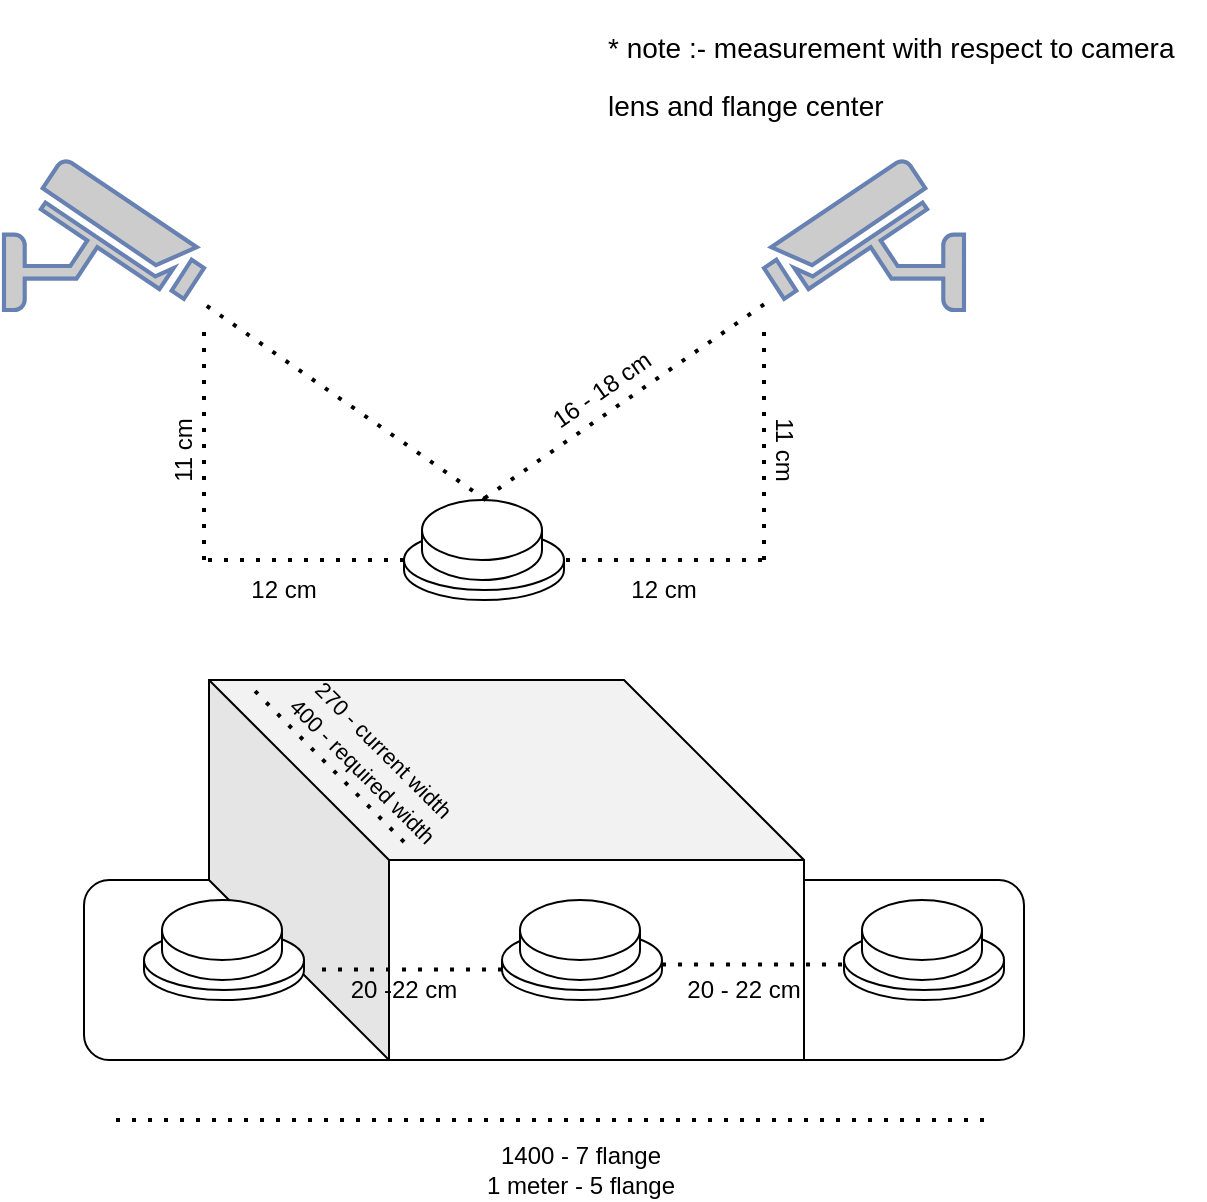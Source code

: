 <mxfile version="24.7.8">
  <diagram name="Page-1" id="SfYdA7TOwAnrUE7O5l29">
    <mxGraphModel dx="1259" dy="693" grid="1" gridSize="10" guides="1" tooltips="1" connect="1" arrows="1" fold="1" page="1" pageScale="1" pageWidth="850" pageHeight="1100" math="0" shadow="0">
      <root>
        <mxCell id="0" />
        <mxCell id="1" parent="0" />
        <mxCell id="REHhDcoCtPvut-7gz7iE-1" value="" style="fontColor=#0066CC;verticalAlign=top;verticalLabelPosition=bottom;labelPosition=center;align=center;html=1;outlineConnect=0;fillColor=#CCCCCC;strokeColor=#6881B3;gradientColor=none;gradientDirection=north;strokeWidth=2;shape=mxgraph.networks.security_camera;rotation=0;" vertex="1" parent="1">
          <mxGeometry x="199.998" y="239.995" width="100" height="75" as="geometry" />
        </mxCell>
        <mxCell id="REHhDcoCtPvut-7gz7iE-2" value="" style="fontColor=#0066CC;verticalAlign=top;verticalLabelPosition=bottom;labelPosition=center;align=center;html=1;outlineConnect=0;fillColor=#CCCCCC;strokeColor=#6881B3;gradientColor=none;gradientDirection=north;strokeWidth=2;shape=mxgraph.networks.security_camera;rotation=0;flipH=1;" vertex="1" parent="1">
          <mxGeometry x="579.998" y="239.995" width="100" height="75" as="geometry" />
        </mxCell>
        <mxCell id="REHhDcoCtPvut-7gz7iE-4" value="" style="shape=cylinder3;whiteSpace=wrap;html=1;boundedLbl=1;backgroundOutline=1;size=15;" vertex="1" parent="1">
          <mxGeometry x="400" y="425" width="80" height="35.06" as="geometry" />
        </mxCell>
        <mxCell id="REHhDcoCtPvut-7gz7iE-5" value="" style="shape=cylinder3;whiteSpace=wrap;html=1;boundedLbl=1;backgroundOutline=1;size=15;" vertex="1" parent="1">
          <mxGeometry x="409" y="410" width="60" height="40" as="geometry" />
        </mxCell>
        <mxCell id="REHhDcoCtPvut-7gz7iE-6" value="" style="endArrow=none;dashed=1;html=1;dashPattern=1 3;strokeWidth=2;rounded=0;exitX=0;exitY=0;exitDx=0;exitDy=15;exitPerimeter=0;" edge="1" parent="1" source="REHhDcoCtPvut-7gz7iE-4">
          <mxGeometry width="50" height="50" relative="1" as="geometry">
            <mxPoint x="400" y="380" as="sourcePoint" />
            <mxPoint x="300" y="440" as="targetPoint" />
          </mxGeometry>
        </mxCell>
        <mxCell id="REHhDcoCtPvut-7gz7iE-7" value="" style="endArrow=none;dashed=1;html=1;dashPattern=1 3;strokeWidth=2;rounded=0;exitX=0;exitY=0;exitDx=0;exitDy=15;exitPerimeter=0;" edge="1" parent="1">
          <mxGeometry width="50" height="50" relative="1" as="geometry">
            <mxPoint x="579" y="440" as="sourcePoint" />
            <mxPoint x="479" y="440" as="targetPoint" />
          </mxGeometry>
        </mxCell>
        <mxCell id="REHhDcoCtPvut-7gz7iE-8" value="" style="endArrow=none;dashed=1;html=1;dashPattern=1 3;strokeWidth=2;rounded=0;entryX=0.5;entryY=0;entryDx=0;entryDy=0;entryPerimeter=0;" edge="1" parent="1" source="REHhDcoCtPvut-7gz7iE-2" target="REHhDcoCtPvut-7gz7iE-5">
          <mxGeometry width="50" height="50" relative="1" as="geometry">
            <mxPoint x="550" y="340" as="sourcePoint" />
            <mxPoint x="450" y="340" as="targetPoint" />
          </mxGeometry>
        </mxCell>
        <mxCell id="REHhDcoCtPvut-7gz7iE-9" value="" style="endArrow=none;dashed=1;html=1;dashPattern=1 3;strokeWidth=2;rounded=0;entryX=0.5;entryY=0;entryDx=0;entryDy=0;entryPerimeter=0;" edge="1" parent="1">
          <mxGeometry width="50" height="50" relative="1" as="geometry">
            <mxPoint x="441" y="410" as="sourcePoint" />
            <mxPoint x="300" y="312" as="targetPoint" />
          </mxGeometry>
        </mxCell>
        <mxCell id="REHhDcoCtPvut-7gz7iE-10" value="" style="endArrow=none;dashed=1;html=1;dashPattern=1 3;strokeWidth=2;rounded=0;" edge="1" parent="1">
          <mxGeometry width="50" height="50" relative="1" as="geometry">
            <mxPoint x="300" y="440" as="sourcePoint" />
            <mxPoint x="300" y="320" as="targetPoint" />
          </mxGeometry>
        </mxCell>
        <mxCell id="REHhDcoCtPvut-7gz7iE-11" value="" style="endArrow=none;dashed=1;html=1;dashPattern=1 3;strokeWidth=2;rounded=0;" edge="1" parent="1">
          <mxGeometry width="50" height="50" relative="1" as="geometry">
            <mxPoint x="580" y="440" as="sourcePoint" />
            <mxPoint x="580" y="320" as="targetPoint" />
          </mxGeometry>
        </mxCell>
        <mxCell id="REHhDcoCtPvut-7gz7iE-12" value="12 cm" style="text;html=1;align=center;verticalAlign=middle;whiteSpace=wrap;rounded=0;" vertex="1" parent="1">
          <mxGeometry x="310" y="440" width="60" height="30" as="geometry" />
        </mxCell>
        <mxCell id="REHhDcoCtPvut-7gz7iE-13" value="12 cm" style="text;html=1;align=center;verticalAlign=middle;whiteSpace=wrap;rounded=0;" vertex="1" parent="1">
          <mxGeometry x="500" y="440" width="60" height="30" as="geometry" />
        </mxCell>
        <mxCell id="REHhDcoCtPvut-7gz7iE-14" value="16 - 18 cm" style="text;html=1;align=center;verticalAlign=middle;whiteSpace=wrap;rounded=0;rotation=-35;" vertex="1" parent="1">
          <mxGeometry x="469" y="340" width="60" height="30" as="geometry" />
        </mxCell>
        <mxCell id="REHhDcoCtPvut-7gz7iE-16" value="11 cm" style="text;html=1;align=center;verticalAlign=middle;whiteSpace=wrap;rounded=0;rotation=90;" vertex="1" parent="1">
          <mxGeometry x="560" y="370" width="60" height="30" as="geometry" />
        </mxCell>
        <mxCell id="REHhDcoCtPvut-7gz7iE-17" value="11 cm" style="text;html=1;align=center;verticalAlign=middle;whiteSpace=wrap;rounded=0;rotation=-90;flipV=0;flipH=1;direction=east;" vertex="1" parent="1">
          <mxGeometry x="260" y="370" width="60" height="30" as="geometry" />
        </mxCell>
        <mxCell id="REHhDcoCtPvut-7gz7iE-18" value="" style="rounded=1;whiteSpace=wrap;html=1;arcSize=14;" vertex="1" parent="1">
          <mxGeometry x="240" y="600" width="470" height="90" as="geometry" />
        </mxCell>
        <mxCell id="REHhDcoCtPvut-7gz7iE-21" value="1400 - 7 flange&lt;br&gt;1 meter - 5 flange" style="text;html=1;align=center;verticalAlign=middle;whiteSpace=wrap;rounded=0;" vertex="1" parent="1">
          <mxGeometry x="412.5" y="730" width="151" height="30" as="geometry" />
        </mxCell>
        <mxCell id="REHhDcoCtPvut-7gz7iE-22" value="" style="shape=cube;whiteSpace=wrap;html=1;boundedLbl=1;backgroundOutline=1;darkOpacity=0.05;darkOpacity2=0.1;size=90;" vertex="1" parent="1">
          <mxGeometry x="302.5" y="500" width="297.5" height="190" as="geometry" />
        </mxCell>
        <mxCell id="REHhDcoCtPvut-7gz7iE-23" value="" style="endArrow=none;dashed=1;html=1;dashPattern=1 3;strokeWidth=2;rounded=0;" edge="1" parent="1">
          <mxGeometry width="50" height="50" relative="1" as="geometry">
            <mxPoint x="400" y="581" as="sourcePoint" />
            <mxPoint x="325" y="505" as="targetPoint" />
          </mxGeometry>
        </mxCell>
        <mxCell id="REHhDcoCtPvut-7gz7iE-24" value="&lt;font style=&quot;font-size: 11px;&quot;&gt;270 - current width&lt;br&gt;400 - required width&lt;/font&gt;" style="text;html=1;align=center;verticalAlign=middle;whiteSpace=wrap;rounded=0;rotation=45;" vertex="1" parent="1">
          <mxGeometry x="330" y="525" width="110" height="30" as="geometry" />
        </mxCell>
        <mxCell id="REHhDcoCtPvut-7gz7iE-25" value="" style="shape=cylinder3;whiteSpace=wrap;html=1;boundedLbl=1;backgroundOutline=1;size=15;" vertex="1" parent="1">
          <mxGeometry x="270" y="625" width="80" height="35.06" as="geometry" />
        </mxCell>
        <mxCell id="REHhDcoCtPvut-7gz7iE-26" value="" style="shape=cylinder3;whiteSpace=wrap;html=1;boundedLbl=1;backgroundOutline=1;size=15;" vertex="1" parent="1">
          <mxGeometry x="279" y="610" width="60" height="40" as="geometry" />
        </mxCell>
        <mxCell id="REHhDcoCtPvut-7gz7iE-27" value="" style="shape=cylinder3;whiteSpace=wrap;html=1;boundedLbl=1;backgroundOutline=1;size=15;" vertex="1" parent="1">
          <mxGeometry x="449" y="625" width="80" height="35.06" as="geometry" />
        </mxCell>
        <mxCell id="REHhDcoCtPvut-7gz7iE-28" value="" style="shape=cylinder3;whiteSpace=wrap;html=1;boundedLbl=1;backgroundOutline=1;size=15;" vertex="1" parent="1">
          <mxGeometry x="458" y="610" width="60" height="40" as="geometry" />
        </mxCell>
        <mxCell id="REHhDcoCtPvut-7gz7iE-29" value="" style="shape=cylinder3;whiteSpace=wrap;html=1;boundedLbl=1;backgroundOutline=1;size=15;" vertex="1" parent="1">
          <mxGeometry x="620" y="625" width="80" height="35.06" as="geometry" />
        </mxCell>
        <mxCell id="REHhDcoCtPvut-7gz7iE-30" value="" style="shape=cylinder3;whiteSpace=wrap;html=1;boundedLbl=1;backgroundOutline=1;size=15;" vertex="1" parent="1">
          <mxGeometry x="629" y="610" width="60" height="40" as="geometry" />
        </mxCell>
        <mxCell id="REHhDcoCtPvut-7gz7iE-31" value="" style="endArrow=none;dashed=1;html=1;dashPattern=1 3;strokeWidth=2;rounded=0;" edge="1" parent="1">
          <mxGeometry width="50" height="50" relative="1" as="geometry">
            <mxPoint x="690" y="720" as="sourcePoint" />
            <mxPoint x="251.25" y="720" as="targetPoint" />
          </mxGeometry>
        </mxCell>
        <mxCell id="REHhDcoCtPvut-7gz7iE-20" value="" style="endArrow=none;dashed=1;html=1;dashPattern=1 3;strokeWidth=2;rounded=0;" edge="1" parent="1">
          <mxGeometry width="50" height="50" relative="1" as="geometry">
            <mxPoint x="449" y="644.71" as="sourcePoint" />
            <mxPoint x="359" y="644.71" as="targetPoint" />
          </mxGeometry>
        </mxCell>
        <mxCell id="REHhDcoCtPvut-7gz7iE-32" value="" style="endArrow=none;dashed=1;html=1;dashPattern=1 3;strokeWidth=2;rounded=0;" edge="1" parent="1">
          <mxGeometry width="50" height="50" relative="1" as="geometry">
            <mxPoint x="619" y="642.24" as="sourcePoint" />
            <mxPoint x="529" y="642.24" as="targetPoint" />
          </mxGeometry>
        </mxCell>
        <mxCell id="REHhDcoCtPvut-7gz7iE-33" value="20 - 22 cm" style="text;html=1;align=center;verticalAlign=middle;whiteSpace=wrap;rounded=0;rotation=0;" vertex="1" parent="1">
          <mxGeometry x="540" y="640" width="60" height="30" as="geometry" />
        </mxCell>
        <mxCell id="REHhDcoCtPvut-7gz7iE-34" value="20 -22 cm" style="text;html=1;align=center;verticalAlign=middle;whiteSpace=wrap;rounded=0;rotation=0;" vertex="1" parent="1">
          <mxGeometry x="370" y="640" width="60" height="30" as="geometry" />
        </mxCell>
        <mxCell id="REHhDcoCtPvut-7gz7iE-35" value="&lt;h1 style=&quot;margin-top: 0px;&quot;&gt;&lt;span style=&quot;font-weight: normal;&quot;&gt;&lt;font style=&quot;font-size: 14px;&quot;&gt;* note :- measurement with respect to camera lens and flange center&lt;/font&gt;&lt;/span&gt;&lt;/h1&gt;" style="text;html=1;whiteSpace=wrap;overflow=hidden;rounded=0;" vertex="1" parent="1">
          <mxGeometry x="500" y="160" width="300" height="90" as="geometry" />
        </mxCell>
      </root>
    </mxGraphModel>
  </diagram>
</mxfile>

